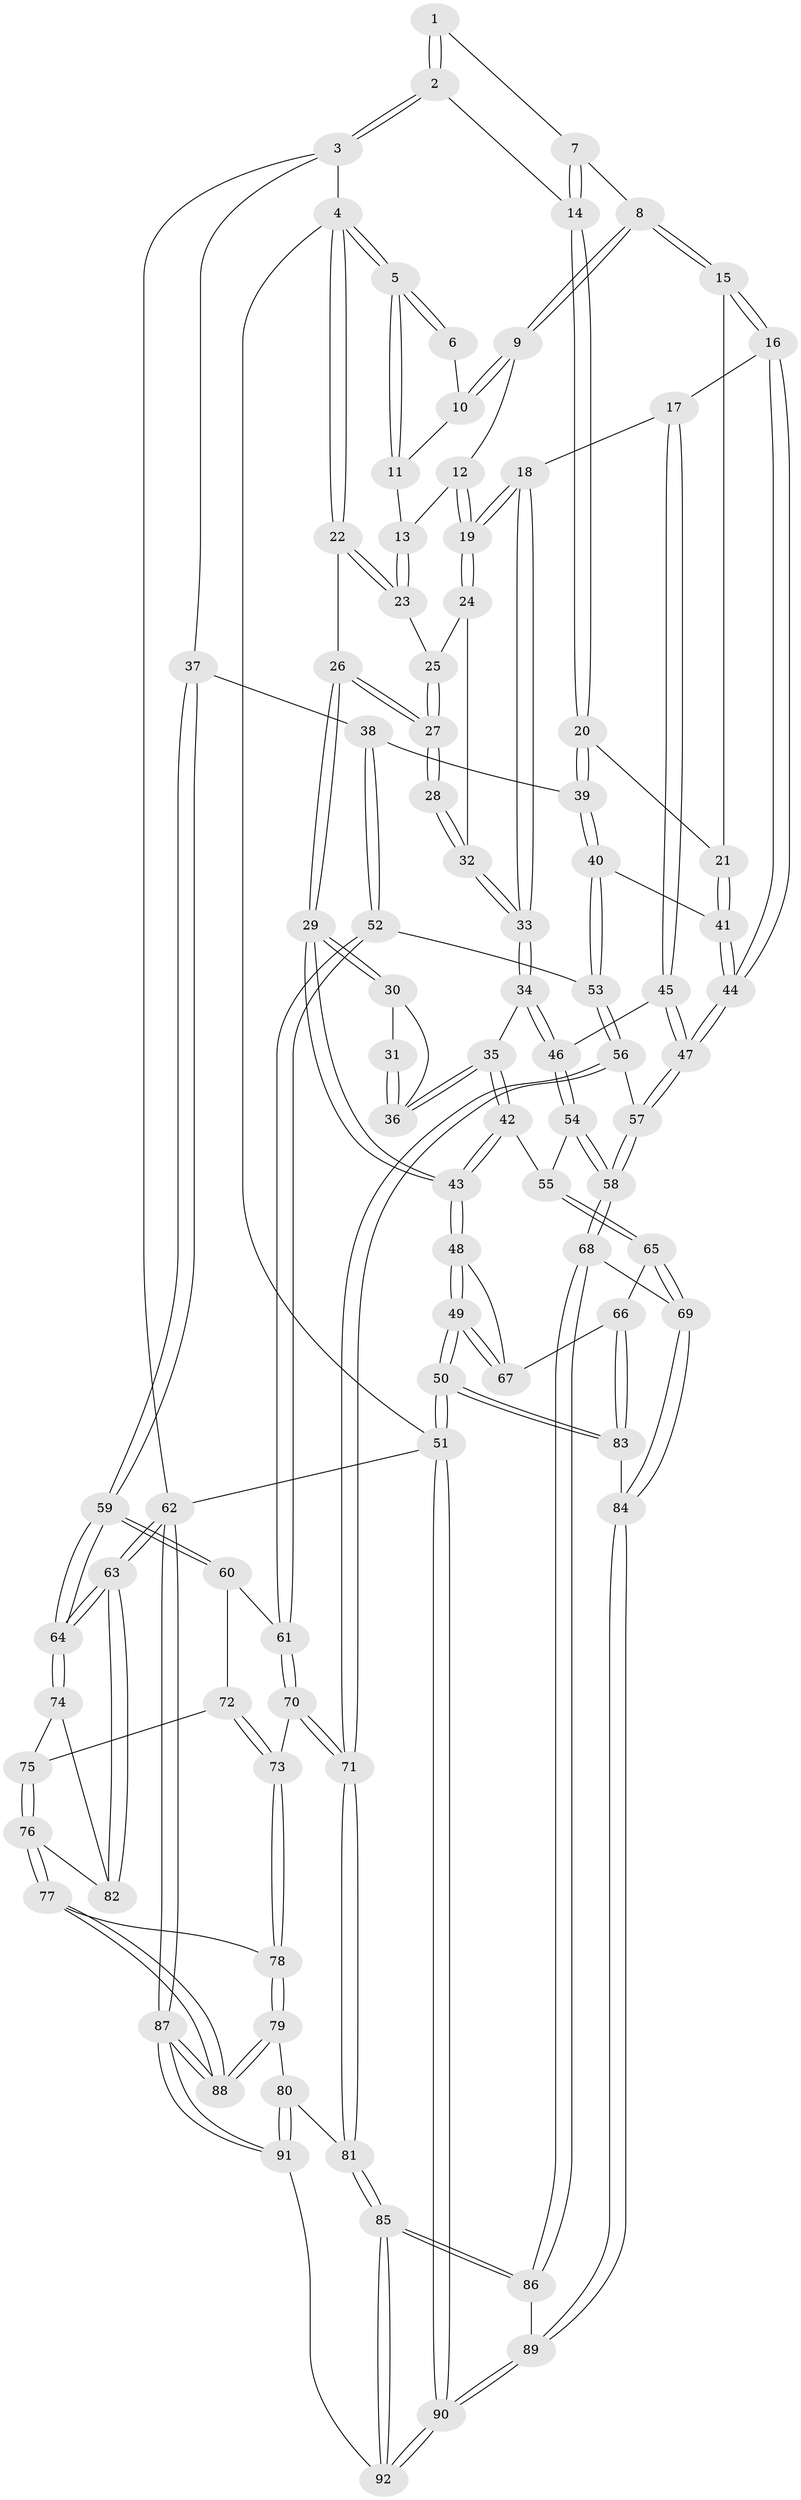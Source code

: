 // coarse degree distribution, {3: 0.09259259259259259, 5: 0.2777777777777778, 6: 0.1111111111111111, 4: 0.5, 2: 0.018518518518518517}
// Generated by graph-tools (version 1.1) at 2025/42/03/06/25 10:42:28]
// undirected, 92 vertices, 227 edges
graph export_dot {
graph [start="1"]
  node [color=gray90,style=filled];
  1 [pos="+0.5901373712171263+0"];
  2 [pos="+1+0"];
  3 [pos="+1+0"];
  4 [pos="+0+0"];
  5 [pos="+0+0"];
  6 [pos="+0.4350624252474904+0"];
  7 [pos="+0.6081157861738635+0"];
  8 [pos="+0.5074654418379858+0.16169094372392068"];
  9 [pos="+0.4197660862043893+0.10994644922859287"];
  10 [pos="+0.40018854323405095+0.036753499351613074"];
  11 [pos="+0.3035397831499374+0.09163526732459126"];
  12 [pos="+0.35158854692773045+0.17851679580761706"];
  13 [pos="+0.2973875008396942+0.17611474628402302"];
  14 [pos="+0.7438289798429286+0.20199060509263073"];
  15 [pos="+0.5372683737656258+0.30117387535075135"];
  16 [pos="+0.5269143181658505+0.3123536138530397"];
  17 [pos="+0.4801983198992297+0.32081110816303654"];
  18 [pos="+0.4716091707056444+0.31889342994773934"];
  19 [pos="+0.45617171353853997+0.3066347751474549"];
  20 [pos="+0.7428974434010692+0.23822577264837858"];
  21 [pos="+0.6533802069992469+0.271109255614268"];
  22 [pos="+0+0"];
  23 [pos="+0.29732635997512236+0.17615123853330136"];
  24 [pos="+0.252517421178472+0.2493232358883144"];
  25 [pos="+0.27809465201600714+0.20502109872682542"];
  26 [pos="+0+0"];
  27 [pos="+0+0"];
  28 [pos="+0.18417812505145273+0.24962894962812457"];
  29 [pos="+0+0.09113410827043288"];
  30 [pos="+0.065426731699883+0.32780834239658374"];
  31 [pos="+0.14362656876689325+0.28662453557865397"];
  32 [pos="+0.2282525436066186+0.27109054775563296"];
  33 [pos="+0.2418426367295577+0.3937080296171567"];
  34 [pos="+0.22934937455475485+0.4219853424256502"];
  35 [pos="+0.1488434613554837+0.42772227874300267"];
  36 [pos="+0.1070927876818888+0.3705198564896249"];
  37 [pos="+1+0.3415399283888828"];
  38 [pos="+0.940771055925828+0.3504171060207462"];
  39 [pos="+0.8711908685663446+0.3409026285562127"];
  40 [pos="+0.7439371473998003+0.49512272496642284"];
  41 [pos="+0.6961904382295903+0.503541723359408"];
  42 [pos="+0+0.5460266086319074"];
  43 [pos="+0+0.5784672893021369"];
  44 [pos="+0.5988122977618214+0.5351023575511618"];
  45 [pos="+0.3959001549715547+0.4934394881450767"];
  46 [pos="+0.2892531118776928+0.5319814675567356"];
  47 [pos="+0.5723273492358315+0.5885820104921123"];
  48 [pos="+0+0.5858813765704007"];
  49 [pos="+0+0.9136931634237889"];
  50 [pos="+0+1"];
  51 [pos="+0+1"];
  52 [pos="+0.8455402740625546+0.630476054040023"];
  53 [pos="+0.8039852659803324+0.5968235536470976"];
  54 [pos="+0.28662314956003904+0.5534310317153671"];
  55 [pos="+0.20765925812469307+0.6238232428026914"];
  56 [pos="+0.5680312820617907+0.6884449317536301"];
  57 [pos="+0.5631295195150645+0.6848665542670584"];
  58 [pos="+0.44528409367812377+0.7284731772577119"];
  59 [pos="+1+0.6200304055962856"];
  60 [pos="+0.9175578510360936+0.6655697460989266"];
  61 [pos="+0.8614659386284713+0.6574524313544999"];
  62 [pos="+1+1"];
  63 [pos="+1+1"];
  64 [pos="+1+0.6696034771879299"];
  65 [pos="+0.19166654836702327+0.7307514245368466"];
  66 [pos="+0.1734297787858302+0.753126533785072"];
  67 [pos="+0.14288604583840492+0.741077793224651"];
  68 [pos="+0.4247355977546979+0.7561421007122845"];
  69 [pos="+0.4094593926935225+0.7558784240553927"];
  70 [pos="+0.7897663907337119+0.7340111809866031"];
  71 [pos="+0.6765961518410294+0.7960145144857783"];
  72 [pos="+0.9124080233403131+0.7925220843398258"];
  73 [pos="+0.8723841156065327+0.807668414457696"];
  74 [pos="+1+0.7832241106468382"];
  75 [pos="+0.9157805870334315+0.7954969972021095"];
  76 [pos="+0.9401434791946192+0.8515542951957672"];
  77 [pos="+0.9157721845929914+0.8861524213044162"];
  78 [pos="+0.8674653581236089+0.830297012728219"];
  79 [pos="+0.7872686310119476+0.8747249068461894"];
  80 [pos="+0.685225196423984+0.8410255379126091"];
  81 [pos="+0.6826650463834624+0.8338646722616863"];
  82 [pos="+0.9578148216483185+0.8465329066463001"];
  83 [pos="+0.16903197268053496+0.8083739337320033"];
  84 [pos="+0.2072175691210352+0.8376170976476661"];
  85 [pos="+0.409267898154899+0.9477425781002449"];
  86 [pos="+0.3953103852922381+0.9109685713025153"];
  87 [pos="+1+1"];
  88 [pos="+0.901595927163796+0.9639253986214247"];
  89 [pos="+0.25675373216715935+0.8908290587770198"];
  90 [pos="+0+1"];
  91 [pos="+0.6380353692478914+1"];
  92 [pos="+0.44767604792535076+1"];
  1 -- 2;
  1 -- 2;
  1 -- 7;
  2 -- 3;
  2 -- 3;
  2 -- 14;
  3 -- 4;
  3 -- 37;
  3 -- 62;
  4 -- 5;
  4 -- 5;
  4 -- 22;
  4 -- 22;
  4 -- 51;
  5 -- 6;
  5 -- 6;
  5 -- 11;
  5 -- 11;
  6 -- 10;
  7 -- 8;
  7 -- 14;
  7 -- 14;
  8 -- 9;
  8 -- 9;
  8 -- 15;
  8 -- 15;
  9 -- 10;
  9 -- 10;
  9 -- 12;
  10 -- 11;
  11 -- 13;
  12 -- 13;
  12 -- 19;
  12 -- 19;
  13 -- 23;
  13 -- 23;
  14 -- 20;
  14 -- 20;
  15 -- 16;
  15 -- 16;
  15 -- 21;
  16 -- 17;
  16 -- 44;
  16 -- 44;
  17 -- 18;
  17 -- 45;
  17 -- 45;
  18 -- 19;
  18 -- 19;
  18 -- 33;
  18 -- 33;
  19 -- 24;
  19 -- 24;
  20 -- 21;
  20 -- 39;
  20 -- 39;
  21 -- 41;
  21 -- 41;
  22 -- 23;
  22 -- 23;
  22 -- 26;
  23 -- 25;
  24 -- 25;
  24 -- 32;
  25 -- 27;
  25 -- 27;
  26 -- 27;
  26 -- 27;
  26 -- 29;
  26 -- 29;
  27 -- 28;
  27 -- 28;
  28 -- 32;
  28 -- 32;
  29 -- 30;
  29 -- 30;
  29 -- 43;
  29 -- 43;
  30 -- 31;
  30 -- 36;
  31 -- 36;
  31 -- 36;
  32 -- 33;
  32 -- 33;
  33 -- 34;
  33 -- 34;
  34 -- 35;
  34 -- 46;
  34 -- 46;
  35 -- 36;
  35 -- 36;
  35 -- 42;
  35 -- 42;
  37 -- 38;
  37 -- 59;
  37 -- 59;
  38 -- 39;
  38 -- 52;
  38 -- 52;
  39 -- 40;
  39 -- 40;
  40 -- 41;
  40 -- 53;
  40 -- 53;
  41 -- 44;
  41 -- 44;
  42 -- 43;
  42 -- 43;
  42 -- 55;
  43 -- 48;
  43 -- 48;
  44 -- 47;
  44 -- 47;
  45 -- 46;
  45 -- 47;
  45 -- 47;
  46 -- 54;
  46 -- 54;
  47 -- 57;
  47 -- 57;
  48 -- 49;
  48 -- 49;
  48 -- 67;
  49 -- 50;
  49 -- 50;
  49 -- 67;
  49 -- 67;
  50 -- 51;
  50 -- 51;
  50 -- 83;
  50 -- 83;
  51 -- 90;
  51 -- 90;
  51 -- 62;
  52 -- 53;
  52 -- 61;
  52 -- 61;
  53 -- 56;
  53 -- 56;
  54 -- 55;
  54 -- 58;
  54 -- 58;
  55 -- 65;
  55 -- 65;
  56 -- 57;
  56 -- 71;
  56 -- 71;
  57 -- 58;
  57 -- 58;
  58 -- 68;
  58 -- 68;
  59 -- 60;
  59 -- 60;
  59 -- 64;
  59 -- 64;
  60 -- 61;
  60 -- 72;
  61 -- 70;
  61 -- 70;
  62 -- 63;
  62 -- 63;
  62 -- 87;
  62 -- 87;
  63 -- 64;
  63 -- 64;
  63 -- 82;
  63 -- 82;
  64 -- 74;
  64 -- 74;
  65 -- 66;
  65 -- 69;
  65 -- 69;
  66 -- 67;
  66 -- 83;
  66 -- 83;
  68 -- 69;
  68 -- 86;
  68 -- 86;
  69 -- 84;
  69 -- 84;
  70 -- 71;
  70 -- 71;
  70 -- 73;
  71 -- 81;
  71 -- 81;
  72 -- 73;
  72 -- 73;
  72 -- 75;
  73 -- 78;
  73 -- 78;
  74 -- 75;
  74 -- 82;
  75 -- 76;
  75 -- 76;
  76 -- 77;
  76 -- 77;
  76 -- 82;
  77 -- 78;
  77 -- 88;
  77 -- 88;
  78 -- 79;
  78 -- 79;
  79 -- 80;
  79 -- 88;
  79 -- 88;
  80 -- 81;
  80 -- 91;
  80 -- 91;
  81 -- 85;
  81 -- 85;
  83 -- 84;
  84 -- 89;
  84 -- 89;
  85 -- 86;
  85 -- 86;
  85 -- 92;
  85 -- 92;
  86 -- 89;
  87 -- 88;
  87 -- 88;
  87 -- 91;
  87 -- 91;
  89 -- 90;
  89 -- 90;
  90 -- 92;
  90 -- 92;
  91 -- 92;
}
